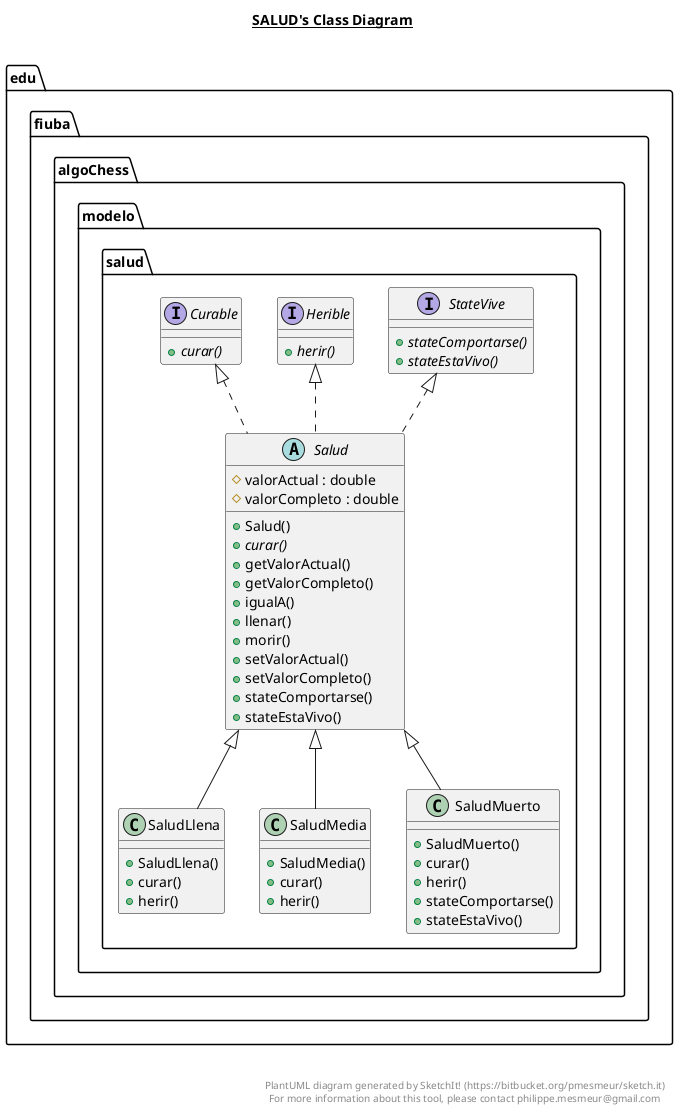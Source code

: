 @startuml

title __SALUD's Class Diagram__\n

  namespace edu.fiuba.algoChess {
    namespace modelo.salud {
      interface edu.fiuba.algoChess.modelo.salud.Curable {
          {abstract} + curar()
      }
    }
  }
  

  namespace edu.fiuba.algoChess {
    namespace modelo.salud {
      interface edu.fiuba.algoChess.modelo.salud.Herible {
          {abstract} + herir()
      }
    }
  }
  

  namespace edu.fiuba.algoChess {
    namespace modelo.salud {
      abstract class edu.fiuba.algoChess.modelo.salud.Salud {
          # valorActual : double
          # valorCompleto : double
          + Salud()
          {abstract} + curar()
          + getValorActual()
          + getValorCompleto()
          + igualA()
          + llenar()
          + morir()
          + setValorActual()
          + setValorCompleto()
          + stateComportarse()
          + stateEstaVivo()
      }
    }
  }
  

  namespace edu.fiuba.algoChess {
    namespace modelo.salud {
      class edu.fiuba.algoChess.modelo.salud.SaludLlena {
          + SaludLlena()
          + curar()
          + herir()
      }
    }
  }
  

  namespace edu.fiuba.algoChess {
    namespace modelo.salud {
      class edu.fiuba.algoChess.modelo.salud.SaludMedia {
          + SaludMedia()
          + curar()
          + herir()
      }
    }
  }
  

  namespace edu.fiuba.algoChess {
    namespace modelo.salud {
      class edu.fiuba.algoChess.modelo.salud.SaludMuerto {
          + SaludMuerto()
          + curar()
          + herir()
          + stateComportarse()
          + stateEstaVivo()
      }
    }
  }
  

  namespace edu.fiuba.algoChess {
    namespace modelo.salud {
      interface edu.fiuba.algoChess.modelo.salud.StateVive {
          {abstract} + stateComportarse()
          {abstract} + stateEstaVivo()
      }
    }
  }
  

  edu.fiuba.algoChess.modelo.salud.Salud .up.|> edu.fiuba.algoChess.modelo.salud.Curable
  edu.fiuba.algoChess.modelo.salud.Salud .up.|> edu.fiuba.algoChess.modelo.salud.Herible
  edu.fiuba.algoChess.modelo.salud.Salud .up.|> edu.fiuba.algoChess.modelo.salud.StateVive
  edu.fiuba.algoChess.modelo.salud.SaludLlena -up-|> edu.fiuba.algoChess.modelo.salud.Salud
  edu.fiuba.algoChess.modelo.salud.SaludMedia -up-|> edu.fiuba.algoChess.modelo.salud.Salud
  edu.fiuba.algoChess.modelo.salud.SaludMuerto -up-|> edu.fiuba.algoChess.modelo.salud.Salud


right footer


PlantUML diagram generated by SketchIt! (https://bitbucket.org/pmesmeur/sketch.it)
For more information about this tool, please contact philippe.mesmeur@gmail.com
endfooter

@enduml
